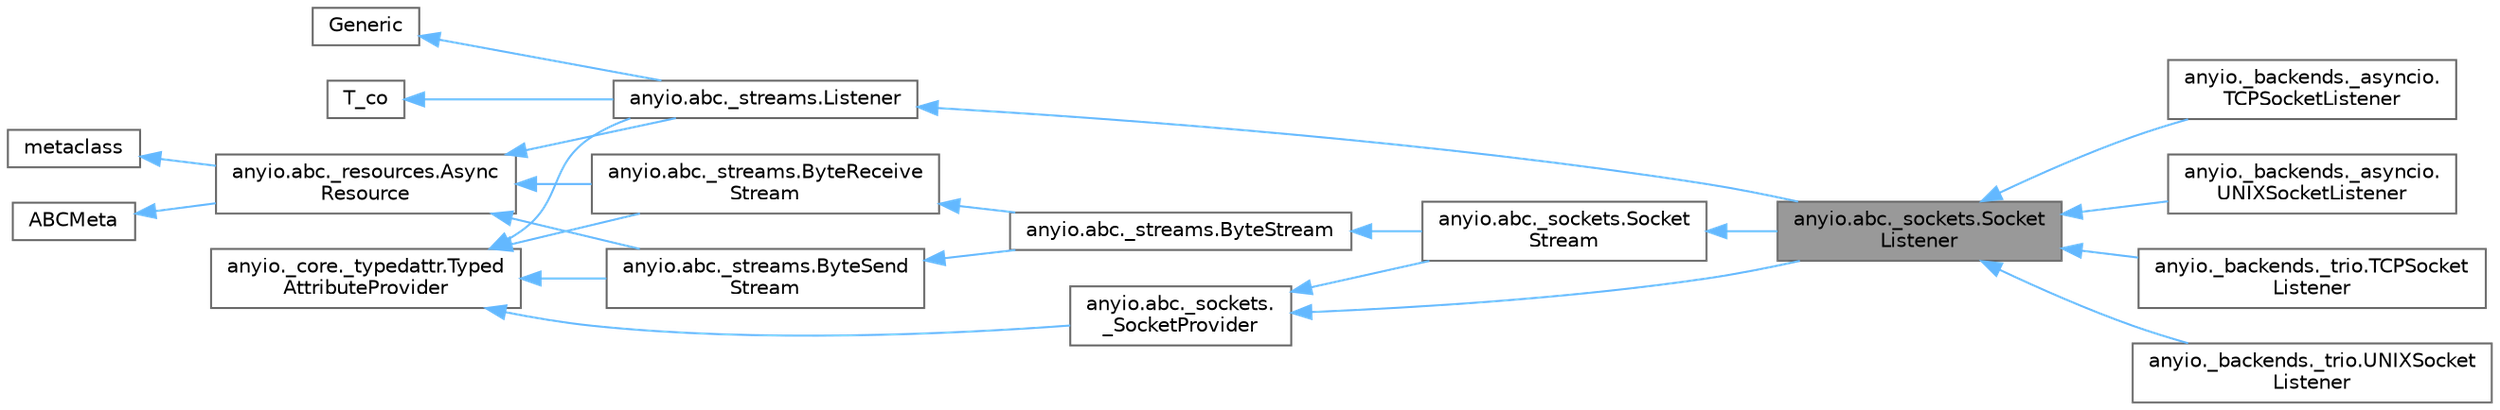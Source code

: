 digraph "anyio.abc._sockets.SocketListener"
{
 // LATEX_PDF_SIZE
  bgcolor="transparent";
  edge [fontname=Helvetica,fontsize=10,labelfontname=Helvetica,labelfontsize=10];
  node [fontname=Helvetica,fontsize=10,shape=box,height=0.2,width=0.4];
  rankdir="LR";
  Node1 [id="Node000001",label="anyio.abc._sockets.Socket\lListener",height=0.2,width=0.4,color="gray40", fillcolor="grey60", style="filled", fontcolor="black",tooltip=" "];
  Node2 -> Node1 [id="edge1_Node000001_Node000002",dir="back",color="steelblue1",style="solid",tooltip=" "];
  Node2 [id="Node000002",label="anyio.abc._streams.Listener",height=0.2,width=0.4,color="gray40", fillcolor="white", style="filled",URL="$classanyio_1_1abc_1_1__streams_1_1Listener.html",tooltip=" "];
  Node3 -> Node2 [id="edge2_Node000002_Node000003",dir="back",color="steelblue1",style="solid",tooltip=" "];
  Node3 [id="Node000003",label="Generic",height=0.2,width=0.4,color="gray40", fillcolor="white", style="filled",tooltip=" "];
  Node4 -> Node2 [id="edge3_Node000002_Node000004",dir="back",color="steelblue1",style="solid",tooltip=" "];
  Node4 [id="Node000004",label="T_co",height=0.2,width=0.4,color="gray40", fillcolor="white", style="filled",tooltip=" "];
  Node5 -> Node2 [id="edge4_Node000002_Node000005",dir="back",color="steelblue1",style="solid",tooltip=" "];
  Node5 [id="Node000005",label="anyio.abc._resources.Async\lResource",height=0.2,width=0.4,color="gray40", fillcolor="white", style="filled",URL="$classanyio_1_1abc_1_1__resources_1_1AsyncResource.html",tooltip=" "];
  Node6 -> Node5 [id="edge5_Node000005_Node000006",dir="back",color="steelblue1",style="solid",tooltip=" "];
  Node6 [id="Node000006",label="metaclass",height=0.2,width=0.4,color="gray40", fillcolor="white", style="filled",tooltip=" "];
  Node7 -> Node5 [id="edge6_Node000005_Node000007",dir="back",color="steelblue1",style="solid",tooltip=" "];
  Node7 [id="Node000007",label="ABCMeta",height=0.2,width=0.4,color="gray40", fillcolor="white", style="filled",tooltip=" "];
  Node8 -> Node2 [id="edge7_Node000002_Node000008",dir="back",color="steelblue1",style="solid",tooltip=" "];
  Node8 [id="Node000008",label="anyio._core._typedattr.Typed\lAttributeProvider",height=0.2,width=0.4,color="gray40", fillcolor="white", style="filled",URL="$classanyio_1_1__core_1_1__typedattr_1_1TypedAttributeProvider.html",tooltip=" "];
  Node9 -> Node1 [id="edge8_Node000001_Node000009",dir="back",color="steelblue1",style="solid",tooltip=" "];
  Node9 [id="Node000009",label="anyio.abc._sockets.Socket\lStream",height=0.2,width=0.4,color="gray40", fillcolor="white", style="filled",URL="$classanyio_1_1abc_1_1__sockets_1_1SocketStream.html",tooltip=" "];
  Node10 -> Node9 [id="edge9_Node000009_Node000010",dir="back",color="steelblue1",style="solid",tooltip=" "];
  Node10 [id="Node000010",label="anyio.abc._streams.ByteStream",height=0.2,width=0.4,color="gray40", fillcolor="white", style="filled",URL="$classanyio_1_1abc_1_1__streams_1_1ByteStream.html",tooltip=" "];
  Node11 -> Node10 [id="edge10_Node000010_Node000011",dir="back",color="steelblue1",style="solid",tooltip=" "];
  Node11 [id="Node000011",label="anyio.abc._streams.ByteReceive\lStream",height=0.2,width=0.4,color="gray40", fillcolor="white", style="filled",URL="$classanyio_1_1abc_1_1__streams_1_1ByteReceiveStream.html",tooltip=" "];
  Node5 -> Node11 [id="edge11_Node000011_Node000005",dir="back",color="steelblue1",style="solid",tooltip=" "];
  Node8 -> Node11 [id="edge12_Node000011_Node000008",dir="back",color="steelblue1",style="solid",tooltip=" "];
  Node12 -> Node10 [id="edge13_Node000010_Node000012",dir="back",color="steelblue1",style="solid",tooltip=" "];
  Node12 [id="Node000012",label="anyio.abc._streams.ByteSend\lStream",height=0.2,width=0.4,color="gray40", fillcolor="white", style="filled",URL="$classanyio_1_1abc_1_1__streams_1_1ByteSendStream.html",tooltip=" "];
  Node5 -> Node12 [id="edge14_Node000012_Node000005",dir="back",color="steelblue1",style="solid",tooltip=" "];
  Node8 -> Node12 [id="edge15_Node000012_Node000008",dir="back",color="steelblue1",style="solid",tooltip=" "];
  Node13 -> Node9 [id="edge16_Node000009_Node000013",dir="back",color="steelblue1",style="solid",tooltip=" "];
  Node13 [id="Node000013",label="anyio.abc._sockets.\l_SocketProvider",height=0.2,width=0.4,color="gray40", fillcolor="white", style="filled",URL="$classanyio_1_1abc_1_1__sockets_1_1__SocketProvider.html",tooltip=" "];
  Node8 -> Node13 [id="edge17_Node000013_Node000008",dir="back",color="steelblue1",style="solid",tooltip=" "];
  Node13 -> Node1 [id="edge18_Node000001_Node000013",dir="back",color="steelblue1",style="solid",tooltip=" "];
  Node1 -> Node14 [id="edge19_Node000001_Node000014",dir="back",color="steelblue1",style="solid",tooltip=" "];
  Node14 [id="Node000014",label="anyio._backends._asyncio.\lTCPSocketListener",height=0.2,width=0.4,color="gray40", fillcolor="white", style="filled",URL="$classanyio_1_1__backends_1_1__asyncio_1_1TCPSocketListener.html",tooltip=" "];
  Node1 -> Node15 [id="edge20_Node000001_Node000015",dir="back",color="steelblue1",style="solid",tooltip=" "];
  Node15 [id="Node000015",label="anyio._backends._asyncio.\lUNIXSocketListener",height=0.2,width=0.4,color="gray40", fillcolor="white", style="filled",URL="$classanyio_1_1__backends_1_1__asyncio_1_1UNIXSocketListener.html",tooltip=" "];
  Node1 -> Node16 [id="edge21_Node000001_Node000016",dir="back",color="steelblue1",style="solid",tooltip=" "];
  Node16 [id="Node000016",label="anyio._backends._trio.TCPSocket\lListener",height=0.2,width=0.4,color="gray40", fillcolor="white", style="filled",URL="$classanyio_1_1__backends_1_1__trio_1_1TCPSocketListener.html",tooltip=" "];
  Node1 -> Node17 [id="edge22_Node000001_Node000017",dir="back",color="steelblue1",style="solid",tooltip=" "];
  Node17 [id="Node000017",label="anyio._backends._trio.UNIXSocket\lListener",height=0.2,width=0.4,color="gray40", fillcolor="white", style="filled",URL="$classanyio_1_1__backends_1_1__trio_1_1UNIXSocketListener.html",tooltip=" "];
}
